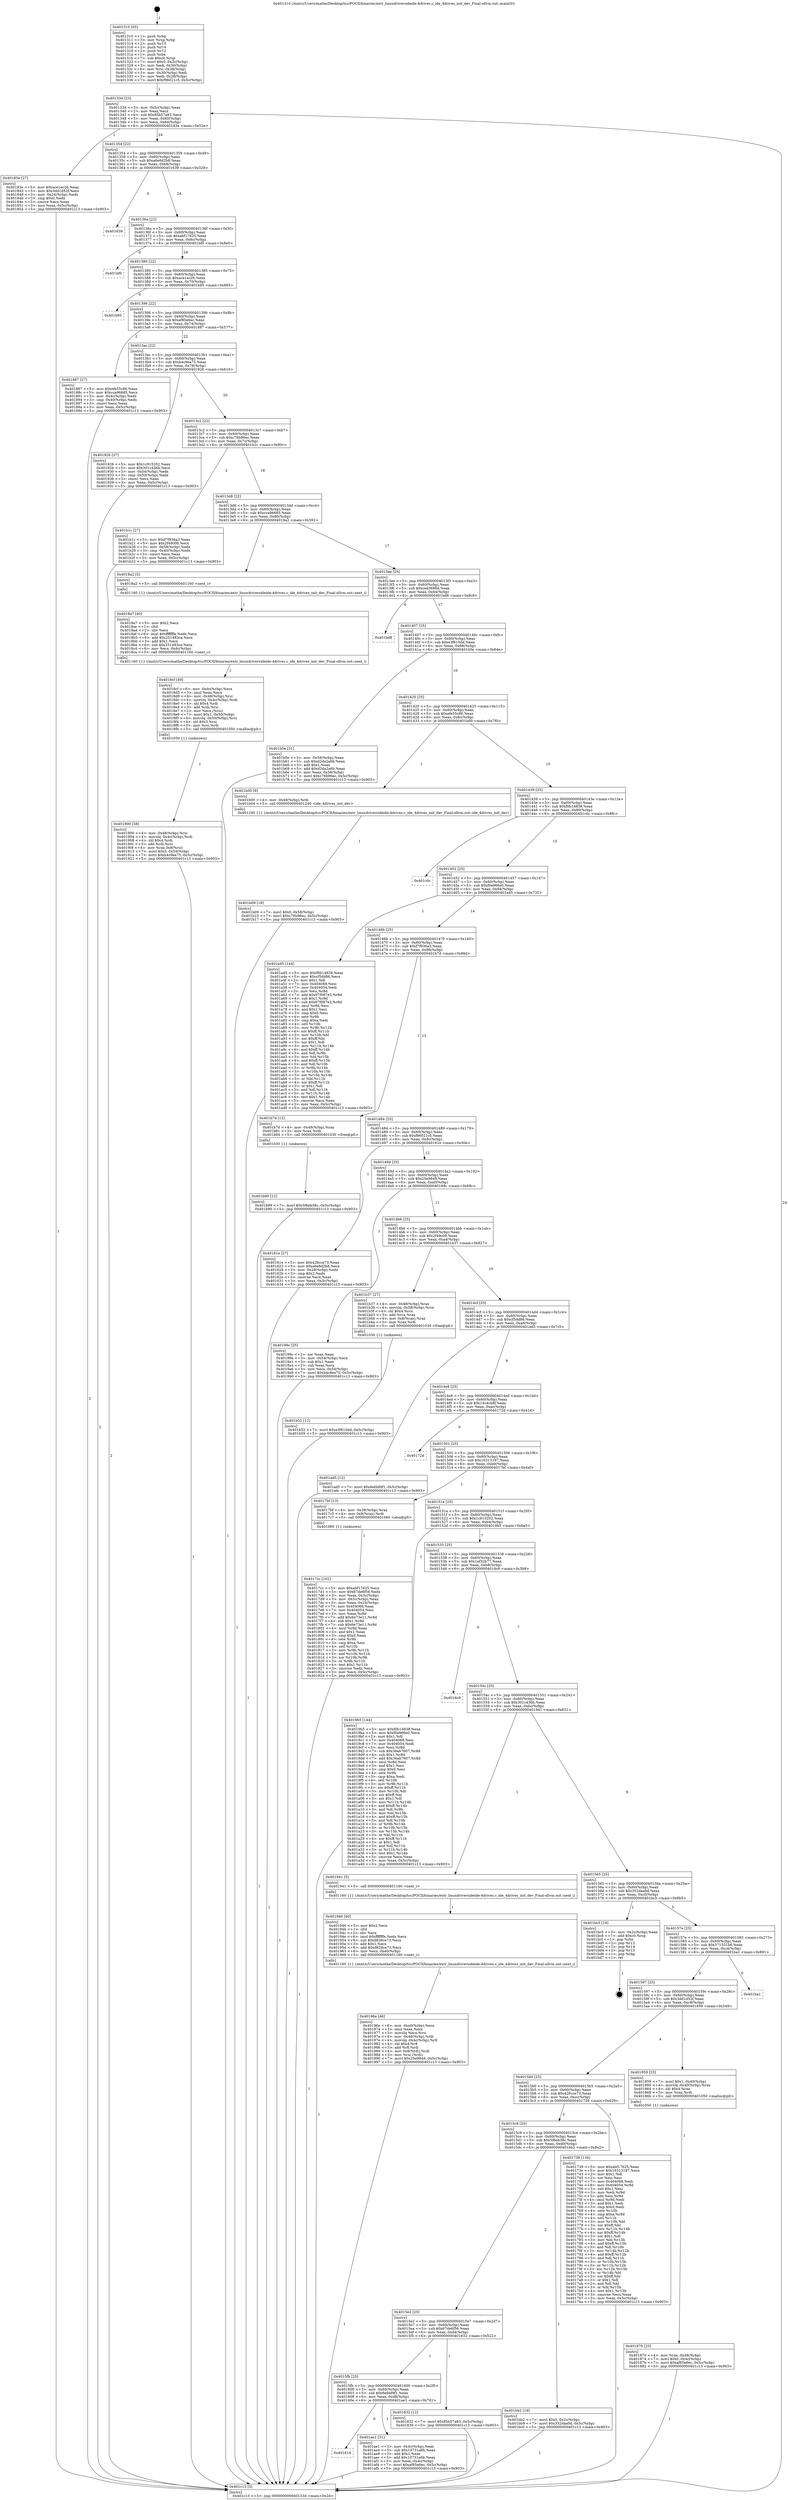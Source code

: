 digraph "0x401310" {
  label = "0x401310 (/mnt/c/Users/mathe/Desktop/tcc/POCII/binaries/extr_linuxdriversideide-4drives.c_ide_4drives_init_dev_Final-ollvm.out::main(0))"
  labelloc = "t"
  node[shape=record]

  Entry [label="",width=0.3,height=0.3,shape=circle,fillcolor=black,style=filled]
  "0x40133d" [label="{
     0x40133d [23]\l
     | [instrs]\l
     &nbsp;&nbsp;0x40133d \<+3\>: mov -0x5c(%rbp),%eax\l
     &nbsp;&nbsp;0x401340 \<+2\>: mov %eax,%ecx\l
     &nbsp;&nbsp;0x401342 \<+6\>: sub $0x85b57a83,%ecx\l
     &nbsp;&nbsp;0x401348 \<+3\>: mov %eax,-0x60(%rbp)\l
     &nbsp;&nbsp;0x40134b \<+3\>: mov %ecx,-0x64(%rbp)\l
     &nbsp;&nbsp;0x40134e \<+6\>: je 000000000040183e \<main+0x52e\>\l
  }"]
  "0x40183e" [label="{
     0x40183e [27]\l
     | [instrs]\l
     &nbsp;&nbsp;0x40183e \<+5\>: mov $0xace1ec26,%eax\l
     &nbsp;&nbsp;0x401843 \<+5\>: mov $0x3dd1d52f,%ecx\l
     &nbsp;&nbsp;0x401848 \<+3\>: mov -0x24(%rbp),%edx\l
     &nbsp;&nbsp;0x40184b \<+3\>: cmp $0x0,%edx\l
     &nbsp;&nbsp;0x40184e \<+3\>: cmove %ecx,%eax\l
     &nbsp;&nbsp;0x401851 \<+3\>: mov %eax,-0x5c(%rbp)\l
     &nbsp;&nbsp;0x401854 \<+5\>: jmp 0000000000401c13 \<main+0x903\>\l
  }"]
  "0x401354" [label="{
     0x401354 [22]\l
     | [instrs]\l
     &nbsp;&nbsp;0x401354 \<+5\>: jmp 0000000000401359 \<main+0x49\>\l
     &nbsp;&nbsp;0x401359 \<+3\>: mov -0x60(%rbp),%eax\l
     &nbsp;&nbsp;0x40135c \<+5\>: sub $0xa6e8d2b8,%eax\l
     &nbsp;&nbsp;0x401361 \<+3\>: mov %eax,-0x68(%rbp)\l
     &nbsp;&nbsp;0x401364 \<+6\>: je 0000000000401639 \<main+0x329\>\l
  }"]
  Exit [label="",width=0.3,height=0.3,shape=circle,fillcolor=black,style=filled,peripheries=2]
  "0x401639" [label="{
     0x401639\l
  }", style=dashed]
  "0x40136a" [label="{
     0x40136a [22]\l
     | [instrs]\l
     &nbsp;&nbsp;0x40136a \<+5\>: jmp 000000000040136f \<main+0x5f\>\l
     &nbsp;&nbsp;0x40136f \<+3\>: mov -0x60(%rbp),%eax\l
     &nbsp;&nbsp;0x401372 \<+5\>: sub $0xabf17625,%eax\l
     &nbsp;&nbsp;0x401377 \<+3\>: mov %eax,-0x6c(%rbp)\l
     &nbsp;&nbsp;0x40137a \<+6\>: je 0000000000401bf0 \<main+0x8e0\>\l
  }"]
  "0x401b89" [label="{
     0x401b89 [12]\l
     | [instrs]\l
     &nbsp;&nbsp;0x401b89 \<+7\>: movl $0x5f6eb38c,-0x5c(%rbp)\l
     &nbsp;&nbsp;0x401b90 \<+5\>: jmp 0000000000401c13 \<main+0x903\>\l
  }"]
  "0x401bf0" [label="{
     0x401bf0\l
  }", style=dashed]
  "0x401380" [label="{
     0x401380 [22]\l
     | [instrs]\l
     &nbsp;&nbsp;0x401380 \<+5\>: jmp 0000000000401385 \<main+0x75\>\l
     &nbsp;&nbsp;0x401385 \<+3\>: mov -0x60(%rbp),%eax\l
     &nbsp;&nbsp;0x401388 \<+5\>: sub $0xace1ec26,%eax\l
     &nbsp;&nbsp;0x40138d \<+3\>: mov %eax,-0x70(%rbp)\l
     &nbsp;&nbsp;0x401390 \<+6\>: je 0000000000401b95 \<main+0x885\>\l
  }"]
  "0x401b52" [label="{
     0x401b52 [12]\l
     | [instrs]\l
     &nbsp;&nbsp;0x401b52 \<+7\>: movl $0xe3f610dd,-0x5c(%rbp)\l
     &nbsp;&nbsp;0x401b59 \<+5\>: jmp 0000000000401c13 \<main+0x903\>\l
  }"]
  "0x401b95" [label="{
     0x401b95\l
  }", style=dashed]
  "0x401396" [label="{
     0x401396 [22]\l
     | [instrs]\l
     &nbsp;&nbsp;0x401396 \<+5\>: jmp 000000000040139b \<main+0x8b\>\l
     &nbsp;&nbsp;0x40139b \<+3\>: mov -0x60(%rbp),%eax\l
     &nbsp;&nbsp;0x40139e \<+5\>: sub $0xaf85e6ec,%eax\l
     &nbsp;&nbsp;0x4013a3 \<+3\>: mov %eax,-0x74(%rbp)\l
     &nbsp;&nbsp;0x4013a6 \<+6\>: je 0000000000401887 \<main+0x577\>\l
  }"]
  "0x401b09" [label="{
     0x401b09 [19]\l
     | [instrs]\l
     &nbsp;&nbsp;0x401b09 \<+7\>: movl $0x0,-0x58(%rbp)\l
     &nbsp;&nbsp;0x401b10 \<+7\>: movl $0xc76b96ec,-0x5c(%rbp)\l
     &nbsp;&nbsp;0x401b17 \<+5\>: jmp 0000000000401c13 \<main+0x903\>\l
  }"]
  "0x401887" [label="{
     0x401887 [27]\l
     | [instrs]\l
     &nbsp;&nbsp;0x401887 \<+5\>: mov $0xefe55c86,%eax\l
     &nbsp;&nbsp;0x40188c \<+5\>: mov $0xcca96685,%ecx\l
     &nbsp;&nbsp;0x401891 \<+3\>: mov -0x4c(%rbp),%edx\l
     &nbsp;&nbsp;0x401894 \<+3\>: cmp -0x40(%rbp),%edx\l
     &nbsp;&nbsp;0x401897 \<+3\>: cmovl %ecx,%eax\l
     &nbsp;&nbsp;0x40189a \<+3\>: mov %eax,-0x5c(%rbp)\l
     &nbsp;&nbsp;0x40189d \<+5\>: jmp 0000000000401c13 \<main+0x903\>\l
  }"]
  "0x4013ac" [label="{
     0x4013ac [22]\l
     | [instrs]\l
     &nbsp;&nbsp;0x4013ac \<+5\>: jmp 00000000004013b1 \<main+0xa1\>\l
     &nbsp;&nbsp;0x4013b1 \<+3\>: mov -0x60(%rbp),%eax\l
     &nbsp;&nbsp;0x4013b4 \<+5\>: sub $0xb4c9ea75,%eax\l
     &nbsp;&nbsp;0x4013b9 \<+3\>: mov %eax,-0x78(%rbp)\l
     &nbsp;&nbsp;0x4013bc \<+6\>: je 0000000000401926 \<main+0x616\>\l
  }"]
  "0x401614" [label="{
     0x401614\l
  }", style=dashed]
  "0x401926" [label="{
     0x401926 [27]\l
     | [instrs]\l
     &nbsp;&nbsp;0x401926 \<+5\>: mov $0x1c915202,%eax\l
     &nbsp;&nbsp;0x40192b \<+5\>: mov $0x301c436b,%ecx\l
     &nbsp;&nbsp;0x401930 \<+3\>: mov -0x54(%rbp),%edx\l
     &nbsp;&nbsp;0x401933 \<+3\>: cmp -0x50(%rbp),%edx\l
     &nbsp;&nbsp;0x401936 \<+3\>: cmovl %ecx,%eax\l
     &nbsp;&nbsp;0x401939 \<+3\>: mov %eax,-0x5c(%rbp)\l
     &nbsp;&nbsp;0x40193c \<+5\>: jmp 0000000000401c13 \<main+0x903\>\l
  }"]
  "0x4013c2" [label="{
     0x4013c2 [22]\l
     | [instrs]\l
     &nbsp;&nbsp;0x4013c2 \<+5\>: jmp 00000000004013c7 \<main+0xb7\>\l
     &nbsp;&nbsp;0x4013c7 \<+3\>: mov -0x60(%rbp),%eax\l
     &nbsp;&nbsp;0x4013ca \<+5\>: sub $0xc76b96ec,%eax\l
     &nbsp;&nbsp;0x4013cf \<+3\>: mov %eax,-0x7c(%rbp)\l
     &nbsp;&nbsp;0x4013d2 \<+6\>: je 0000000000401b1c \<main+0x80c\>\l
  }"]
  "0x401ae1" [label="{
     0x401ae1 [31]\l
     | [instrs]\l
     &nbsp;&nbsp;0x401ae1 \<+3\>: mov -0x4c(%rbp),%eax\l
     &nbsp;&nbsp;0x401ae4 \<+5\>: sub $0x10731a6b,%eax\l
     &nbsp;&nbsp;0x401ae9 \<+3\>: add $0x1,%eax\l
     &nbsp;&nbsp;0x401aec \<+5\>: add $0x10731a6b,%eax\l
     &nbsp;&nbsp;0x401af1 \<+3\>: mov %eax,-0x4c(%rbp)\l
     &nbsp;&nbsp;0x401af4 \<+7\>: movl $0xaf85e6ec,-0x5c(%rbp)\l
     &nbsp;&nbsp;0x401afb \<+5\>: jmp 0000000000401c13 \<main+0x903\>\l
  }"]
  "0x401b1c" [label="{
     0x401b1c [27]\l
     | [instrs]\l
     &nbsp;&nbsp;0x401b1c \<+5\>: mov $0xf7f936a3,%eax\l
     &nbsp;&nbsp;0x401b21 \<+5\>: mov $0x2f49c08,%ecx\l
     &nbsp;&nbsp;0x401b26 \<+3\>: mov -0x58(%rbp),%edx\l
     &nbsp;&nbsp;0x401b29 \<+3\>: cmp -0x40(%rbp),%edx\l
     &nbsp;&nbsp;0x401b2c \<+3\>: cmovl %ecx,%eax\l
     &nbsp;&nbsp;0x401b2f \<+3\>: mov %eax,-0x5c(%rbp)\l
     &nbsp;&nbsp;0x401b32 \<+5\>: jmp 0000000000401c13 \<main+0x903\>\l
  }"]
  "0x4013d8" [label="{
     0x4013d8 [22]\l
     | [instrs]\l
     &nbsp;&nbsp;0x4013d8 \<+5\>: jmp 00000000004013dd \<main+0xcd\>\l
     &nbsp;&nbsp;0x4013dd \<+3\>: mov -0x60(%rbp),%eax\l
     &nbsp;&nbsp;0x4013e0 \<+5\>: sub $0xcca96685,%eax\l
     &nbsp;&nbsp;0x4013e5 \<+3\>: mov %eax,-0x80(%rbp)\l
     &nbsp;&nbsp;0x4013e8 \<+6\>: je 00000000004018a2 \<main+0x592\>\l
  }"]
  "0x40196e" [label="{
     0x40196e [46]\l
     | [instrs]\l
     &nbsp;&nbsp;0x40196e \<+6\>: mov -0xe0(%rbp),%ecx\l
     &nbsp;&nbsp;0x401974 \<+3\>: imul %eax,%ecx\l
     &nbsp;&nbsp;0x401977 \<+3\>: movslq %ecx,%rsi\l
     &nbsp;&nbsp;0x40197a \<+4\>: mov -0x48(%rbp),%rdi\l
     &nbsp;&nbsp;0x40197e \<+4\>: movslq -0x4c(%rbp),%r8\l
     &nbsp;&nbsp;0x401982 \<+4\>: shl $0x4,%r8\l
     &nbsp;&nbsp;0x401986 \<+3\>: add %r8,%rdi\l
     &nbsp;&nbsp;0x401989 \<+4\>: mov 0x8(%rdi),%rdi\l
     &nbsp;&nbsp;0x40198d \<+3\>: mov %rsi,(%rdi)\l
     &nbsp;&nbsp;0x401990 \<+7\>: movl $0x25e9849,-0x5c(%rbp)\l
     &nbsp;&nbsp;0x401997 \<+5\>: jmp 0000000000401c13 \<main+0x903\>\l
  }"]
  "0x4018a2" [label="{
     0x4018a2 [5]\l
     | [instrs]\l
     &nbsp;&nbsp;0x4018a2 \<+5\>: call 0000000000401160 \<next_i\>\l
     | [calls]\l
     &nbsp;&nbsp;0x401160 \{1\} (/mnt/c/Users/mathe/Desktop/tcc/POCII/binaries/extr_linuxdriversideide-4drives.c_ide_4drives_init_dev_Final-ollvm.out::next_i)\l
  }"]
  "0x4013ee" [label="{
     0x4013ee [25]\l
     | [instrs]\l
     &nbsp;&nbsp;0x4013ee \<+5\>: jmp 00000000004013f3 \<main+0xe3\>\l
     &nbsp;&nbsp;0x4013f3 \<+3\>: mov -0x60(%rbp),%eax\l
     &nbsp;&nbsp;0x4013f6 \<+5\>: sub $0xced3686d,%eax\l
     &nbsp;&nbsp;0x4013fb \<+6\>: mov %eax,-0x84(%rbp)\l
     &nbsp;&nbsp;0x401401 \<+6\>: je 0000000000401bd8 \<main+0x8c8\>\l
  }"]
  "0x401946" [label="{
     0x401946 [40]\l
     | [instrs]\l
     &nbsp;&nbsp;0x401946 \<+5\>: mov $0x2,%ecx\l
     &nbsp;&nbsp;0x40194b \<+1\>: cltd\l
     &nbsp;&nbsp;0x40194c \<+2\>: idiv %ecx\l
     &nbsp;&nbsp;0x40194e \<+6\>: imul $0xfffffffe,%edx,%ecx\l
     &nbsp;&nbsp;0x401954 \<+6\>: sub $0xd826ce73,%ecx\l
     &nbsp;&nbsp;0x40195a \<+3\>: add $0x1,%ecx\l
     &nbsp;&nbsp;0x40195d \<+6\>: add $0xd826ce73,%ecx\l
     &nbsp;&nbsp;0x401963 \<+6\>: mov %ecx,-0xe0(%rbp)\l
     &nbsp;&nbsp;0x401969 \<+5\>: call 0000000000401160 \<next_i\>\l
     | [calls]\l
     &nbsp;&nbsp;0x401160 \{1\} (/mnt/c/Users/mathe/Desktop/tcc/POCII/binaries/extr_linuxdriversideide-4drives.c_ide_4drives_init_dev_Final-ollvm.out::next_i)\l
  }"]
  "0x401bd8" [label="{
     0x401bd8\l
  }", style=dashed]
  "0x401407" [label="{
     0x401407 [25]\l
     | [instrs]\l
     &nbsp;&nbsp;0x401407 \<+5\>: jmp 000000000040140c \<main+0xfc\>\l
     &nbsp;&nbsp;0x40140c \<+3\>: mov -0x60(%rbp),%eax\l
     &nbsp;&nbsp;0x40140f \<+5\>: sub $0xe3f610dd,%eax\l
     &nbsp;&nbsp;0x401414 \<+6\>: mov %eax,-0x88(%rbp)\l
     &nbsp;&nbsp;0x40141a \<+6\>: je 0000000000401b5e \<main+0x84e\>\l
  }"]
  "0x401900" [label="{
     0x401900 [38]\l
     | [instrs]\l
     &nbsp;&nbsp;0x401900 \<+4\>: mov -0x48(%rbp),%rsi\l
     &nbsp;&nbsp;0x401904 \<+4\>: movslq -0x4c(%rbp),%rdi\l
     &nbsp;&nbsp;0x401908 \<+4\>: shl $0x4,%rdi\l
     &nbsp;&nbsp;0x40190c \<+3\>: add %rdi,%rsi\l
     &nbsp;&nbsp;0x40190f \<+4\>: mov %rax,0x8(%rsi)\l
     &nbsp;&nbsp;0x401913 \<+7\>: movl $0x0,-0x54(%rbp)\l
     &nbsp;&nbsp;0x40191a \<+7\>: movl $0xb4c9ea75,-0x5c(%rbp)\l
     &nbsp;&nbsp;0x401921 \<+5\>: jmp 0000000000401c13 \<main+0x903\>\l
  }"]
  "0x401b5e" [label="{
     0x401b5e [31]\l
     | [instrs]\l
     &nbsp;&nbsp;0x401b5e \<+3\>: mov -0x58(%rbp),%eax\l
     &nbsp;&nbsp;0x401b61 \<+5\>: sub $0xd2da2a6b,%eax\l
     &nbsp;&nbsp;0x401b66 \<+3\>: add $0x1,%eax\l
     &nbsp;&nbsp;0x401b69 \<+5\>: add $0xd2da2a6b,%eax\l
     &nbsp;&nbsp;0x401b6e \<+3\>: mov %eax,-0x58(%rbp)\l
     &nbsp;&nbsp;0x401b71 \<+7\>: movl $0xc76b96ec,-0x5c(%rbp)\l
     &nbsp;&nbsp;0x401b78 \<+5\>: jmp 0000000000401c13 \<main+0x903\>\l
  }"]
  "0x401420" [label="{
     0x401420 [25]\l
     | [instrs]\l
     &nbsp;&nbsp;0x401420 \<+5\>: jmp 0000000000401425 \<main+0x115\>\l
     &nbsp;&nbsp;0x401425 \<+3\>: mov -0x60(%rbp),%eax\l
     &nbsp;&nbsp;0x401428 \<+5\>: sub $0xefe55c86,%eax\l
     &nbsp;&nbsp;0x40142d \<+6\>: mov %eax,-0x8c(%rbp)\l
     &nbsp;&nbsp;0x401433 \<+6\>: je 0000000000401b00 \<main+0x7f0\>\l
  }"]
  "0x4018cf" [label="{
     0x4018cf [49]\l
     | [instrs]\l
     &nbsp;&nbsp;0x4018cf \<+6\>: mov -0xdc(%rbp),%ecx\l
     &nbsp;&nbsp;0x4018d5 \<+3\>: imul %eax,%ecx\l
     &nbsp;&nbsp;0x4018d8 \<+4\>: mov -0x48(%rbp),%rsi\l
     &nbsp;&nbsp;0x4018dc \<+4\>: movslq -0x4c(%rbp),%rdi\l
     &nbsp;&nbsp;0x4018e0 \<+4\>: shl $0x4,%rdi\l
     &nbsp;&nbsp;0x4018e4 \<+3\>: add %rdi,%rsi\l
     &nbsp;&nbsp;0x4018e7 \<+2\>: mov %ecx,(%rsi)\l
     &nbsp;&nbsp;0x4018e9 \<+7\>: movl $0x1,-0x50(%rbp)\l
     &nbsp;&nbsp;0x4018f0 \<+4\>: movslq -0x50(%rbp),%rsi\l
     &nbsp;&nbsp;0x4018f4 \<+4\>: shl $0x3,%rsi\l
     &nbsp;&nbsp;0x4018f8 \<+3\>: mov %rsi,%rdi\l
     &nbsp;&nbsp;0x4018fb \<+5\>: call 0000000000401050 \<malloc@plt\>\l
     | [calls]\l
     &nbsp;&nbsp;0x401050 \{1\} (unknown)\l
  }"]
  "0x401b00" [label="{
     0x401b00 [9]\l
     | [instrs]\l
     &nbsp;&nbsp;0x401b00 \<+4\>: mov -0x48(%rbp),%rdi\l
     &nbsp;&nbsp;0x401b04 \<+5\>: call 0000000000401240 \<ide_4drives_init_dev\>\l
     | [calls]\l
     &nbsp;&nbsp;0x401240 \{1\} (/mnt/c/Users/mathe/Desktop/tcc/POCII/binaries/extr_linuxdriversideide-4drives.c_ide_4drives_init_dev_Final-ollvm.out::ide_4drives_init_dev)\l
  }"]
  "0x401439" [label="{
     0x401439 [25]\l
     | [instrs]\l
     &nbsp;&nbsp;0x401439 \<+5\>: jmp 000000000040143e \<main+0x12e\>\l
     &nbsp;&nbsp;0x40143e \<+3\>: mov -0x60(%rbp),%eax\l
     &nbsp;&nbsp;0x401441 \<+5\>: sub $0xf0b14838,%eax\l
     &nbsp;&nbsp;0x401446 \<+6\>: mov %eax,-0x90(%rbp)\l
     &nbsp;&nbsp;0x40144c \<+6\>: je 0000000000401c0c \<main+0x8fc\>\l
  }"]
  "0x4018a7" [label="{
     0x4018a7 [40]\l
     | [instrs]\l
     &nbsp;&nbsp;0x4018a7 \<+5\>: mov $0x2,%ecx\l
     &nbsp;&nbsp;0x4018ac \<+1\>: cltd\l
     &nbsp;&nbsp;0x4018ad \<+2\>: idiv %ecx\l
     &nbsp;&nbsp;0x4018af \<+6\>: imul $0xfffffffe,%edx,%ecx\l
     &nbsp;&nbsp;0x4018b5 \<+6\>: add $0x251483ca,%ecx\l
     &nbsp;&nbsp;0x4018bb \<+3\>: add $0x1,%ecx\l
     &nbsp;&nbsp;0x4018be \<+6\>: sub $0x251483ca,%ecx\l
     &nbsp;&nbsp;0x4018c4 \<+6\>: mov %ecx,-0xdc(%rbp)\l
     &nbsp;&nbsp;0x4018ca \<+5\>: call 0000000000401160 \<next_i\>\l
     | [calls]\l
     &nbsp;&nbsp;0x401160 \{1\} (/mnt/c/Users/mathe/Desktop/tcc/POCII/binaries/extr_linuxdriversideide-4drives.c_ide_4drives_init_dev_Final-ollvm.out::next_i)\l
  }"]
  "0x401c0c" [label="{
     0x401c0c\l
  }", style=dashed]
  "0x401452" [label="{
     0x401452 [25]\l
     | [instrs]\l
     &nbsp;&nbsp;0x401452 \<+5\>: jmp 0000000000401457 \<main+0x147\>\l
     &nbsp;&nbsp;0x401457 \<+3\>: mov -0x60(%rbp),%eax\l
     &nbsp;&nbsp;0x40145a \<+5\>: sub $0xf0e966e0,%eax\l
     &nbsp;&nbsp;0x40145f \<+6\>: mov %eax,-0x94(%rbp)\l
     &nbsp;&nbsp;0x401465 \<+6\>: je 0000000000401a45 \<main+0x735\>\l
  }"]
  "0x401870" [label="{
     0x401870 [23]\l
     | [instrs]\l
     &nbsp;&nbsp;0x401870 \<+4\>: mov %rax,-0x48(%rbp)\l
     &nbsp;&nbsp;0x401874 \<+7\>: movl $0x0,-0x4c(%rbp)\l
     &nbsp;&nbsp;0x40187b \<+7\>: movl $0xaf85e6ec,-0x5c(%rbp)\l
     &nbsp;&nbsp;0x401882 \<+5\>: jmp 0000000000401c13 \<main+0x903\>\l
  }"]
  "0x401a45" [label="{
     0x401a45 [144]\l
     | [instrs]\l
     &nbsp;&nbsp;0x401a45 \<+5\>: mov $0xf0b14838,%eax\l
     &nbsp;&nbsp;0x401a4a \<+5\>: mov $0xcf5dd86,%ecx\l
     &nbsp;&nbsp;0x401a4f \<+2\>: mov $0x1,%dl\l
     &nbsp;&nbsp;0x401a51 \<+7\>: mov 0x404068,%esi\l
     &nbsp;&nbsp;0x401a58 \<+7\>: mov 0x404054,%edi\l
     &nbsp;&nbsp;0x401a5f \<+3\>: mov %esi,%r8d\l
     &nbsp;&nbsp;0x401a62 \<+7\>: add $0x97f087e3,%r8d\l
     &nbsp;&nbsp;0x401a69 \<+4\>: sub $0x1,%r8d\l
     &nbsp;&nbsp;0x401a6d \<+7\>: sub $0x97f087e3,%r8d\l
     &nbsp;&nbsp;0x401a74 \<+4\>: imul %r8d,%esi\l
     &nbsp;&nbsp;0x401a78 \<+3\>: and $0x1,%esi\l
     &nbsp;&nbsp;0x401a7b \<+3\>: cmp $0x0,%esi\l
     &nbsp;&nbsp;0x401a7e \<+4\>: sete %r9b\l
     &nbsp;&nbsp;0x401a82 \<+3\>: cmp $0xa,%edi\l
     &nbsp;&nbsp;0x401a85 \<+4\>: setl %r10b\l
     &nbsp;&nbsp;0x401a89 \<+3\>: mov %r9b,%r11b\l
     &nbsp;&nbsp;0x401a8c \<+4\>: xor $0xff,%r11b\l
     &nbsp;&nbsp;0x401a90 \<+3\>: mov %r10b,%bl\l
     &nbsp;&nbsp;0x401a93 \<+3\>: xor $0xff,%bl\l
     &nbsp;&nbsp;0x401a96 \<+3\>: xor $0x1,%dl\l
     &nbsp;&nbsp;0x401a99 \<+3\>: mov %r11b,%r14b\l
     &nbsp;&nbsp;0x401a9c \<+4\>: and $0xff,%r14b\l
     &nbsp;&nbsp;0x401aa0 \<+3\>: and %dl,%r9b\l
     &nbsp;&nbsp;0x401aa3 \<+3\>: mov %bl,%r15b\l
     &nbsp;&nbsp;0x401aa6 \<+4\>: and $0xff,%r15b\l
     &nbsp;&nbsp;0x401aaa \<+3\>: and %dl,%r10b\l
     &nbsp;&nbsp;0x401aad \<+3\>: or %r9b,%r14b\l
     &nbsp;&nbsp;0x401ab0 \<+3\>: or %r10b,%r15b\l
     &nbsp;&nbsp;0x401ab3 \<+3\>: xor %r15b,%r14b\l
     &nbsp;&nbsp;0x401ab6 \<+3\>: or %bl,%r11b\l
     &nbsp;&nbsp;0x401ab9 \<+4\>: xor $0xff,%r11b\l
     &nbsp;&nbsp;0x401abd \<+3\>: or $0x1,%dl\l
     &nbsp;&nbsp;0x401ac0 \<+3\>: and %dl,%r11b\l
     &nbsp;&nbsp;0x401ac3 \<+3\>: or %r11b,%r14b\l
     &nbsp;&nbsp;0x401ac6 \<+4\>: test $0x1,%r14b\l
     &nbsp;&nbsp;0x401aca \<+3\>: cmovne %ecx,%eax\l
     &nbsp;&nbsp;0x401acd \<+3\>: mov %eax,-0x5c(%rbp)\l
     &nbsp;&nbsp;0x401ad0 \<+5\>: jmp 0000000000401c13 \<main+0x903\>\l
  }"]
  "0x40146b" [label="{
     0x40146b [25]\l
     | [instrs]\l
     &nbsp;&nbsp;0x40146b \<+5\>: jmp 0000000000401470 \<main+0x160\>\l
     &nbsp;&nbsp;0x401470 \<+3\>: mov -0x60(%rbp),%eax\l
     &nbsp;&nbsp;0x401473 \<+5\>: sub $0xf7f936a3,%eax\l
     &nbsp;&nbsp;0x401478 \<+6\>: mov %eax,-0x98(%rbp)\l
     &nbsp;&nbsp;0x40147e \<+6\>: je 0000000000401b7d \<main+0x86d\>\l
  }"]
  "0x4015fb" [label="{
     0x4015fb [25]\l
     | [instrs]\l
     &nbsp;&nbsp;0x4015fb \<+5\>: jmp 0000000000401600 \<main+0x2f0\>\l
     &nbsp;&nbsp;0x401600 \<+3\>: mov -0x60(%rbp),%eax\l
     &nbsp;&nbsp;0x401603 \<+5\>: sub $0x6efdd9f1,%eax\l
     &nbsp;&nbsp;0x401608 \<+6\>: mov %eax,-0xd8(%rbp)\l
     &nbsp;&nbsp;0x40160e \<+6\>: je 0000000000401ae1 \<main+0x7d1\>\l
  }"]
  "0x401b7d" [label="{
     0x401b7d [12]\l
     | [instrs]\l
     &nbsp;&nbsp;0x401b7d \<+4\>: mov -0x48(%rbp),%rax\l
     &nbsp;&nbsp;0x401b81 \<+3\>: mov %rax,%rdi\l
     &nbsp;&nbsp;0x401b84 \<+5\>: call 0000000000401030 \<free@plt\>\l
     | [calls]\l
     &nbsp;&nbsp;0x401030 \{1\} (unknown)\l
  }"]
  "0x401484" [label="{
     0x401484 [25]\l
     | [instrs]\l
     &nbsp;&nbsp;0x401484 \<+5\>: jmp 0000000000401489 \<main+0x179\>\l
     &nbsp;&nbsp;0x401489 \<+3\>: mov -0x60(%rbp),%eax\l
     &nbsp;&nbsp;0x40148c \<+5\>: sub $0xf96021c5,%eax\l
     &nbsp;&nbsp;0x401491 \<+6\>: mov %eax,-0x9c(%rbp)\l
     &nbsp;&nbsp;0x401497 \<+6\>: je 000000000040161e \<main+0x30e\>\l
  }"]
  "0x401832" [label="{
     0x401832 [12]\l
     | [instrs]\l
     &nbsp;&nbsp;0x401832 \<+7\>: movl $0x85b57a83,-0x5c(%rbp)\l
     &nbsp;&nbsp;0x401839 \<+5\>: jmp 0000000000401c13 \<main+0x903\>\l
  }"]
  "0x40161e" [label="{
     0x40161e [27]\l
     | [instrs]\l
     &nbsp;&nbsp;0x40161e \<+5\>: mov $0x426cce73,%eax\l
     &nbsp;&nbsp;0x401623 \<+5\>: mov $0xa6e8d2b8,%ecx\l
     &nbsp;&nbsp;0x401628 \<+3\>: mov -0x28(%rbp),%edx\l
     &nbsp;&nbsp;0x40162b \<+3\>: cmp $0x2,%edx\l
     &nbsp;&nbsp;0x40162e \<+3\>: cmovne %ecx,%eax\l
     &nbsp;&nbsp;0x401631 \<+3\>: mov %eax,-0x5c(%rbp)\l
     &nbsp;&nbsp;0x401634 \<+5\>: jmp 0000000000401c13 \<main+0x903\>\l
  }"]
  "0x40149d" [label="{
     0x40149d [25]\l
     | [instrs]\l
     &nbsp;&nbsp;0x40149d \<+5\>: jmp 00000000004014a2 \<main+0x192\>\l
     &nbsp;&nbsp;0x4014a2 \<+3\>: mov -0x60(%rbp),%eax\l
     &nbsp;&nbsp;0x4014a5 \<+5\>: sub $0x25e9849,%eax\l
     &nbsp;&nbsp;0x4014aa \<+6\>: mov %eax,-0xa0(%rbp)\l
     &nbsp;&nbsp;0x4014b0 \<+6\>: je 000000000040199c \<main+0x68c\>\l
  }"]
  "0x401c13" [label="{
     0x401c13 [5]\l
     | [instrs]\l
     &nbsp;&nbsp;0x401c13 \<+5\>: jmp 000000000040133d \<main+0x2d\>\l
  }"]
  "0x401310" [label="{
     0x401310 [45]\l
     | [instrs]\l
     &nbsp;&nbsp;0x401310 \<+1\>: push %rbp\l
     &nbsp;&nbsp;0x401311 \<+3\>: mov %rsp,%rbp\l
     &nbsp;&nbsp;0x401314 \<+2\>: push %r15\l
     &nbsp;&nbsp;0x401316 \<+2\>: push %r14\l
     &nbsp;&nbsp;0x401318 \<+2\>: push %r12\l
     &nbsp;&nbsp;0x40131a \<+1\>: push %rbx\l
     &nbsp;&nbsp;0x40131b \<+7\>: sub $0xc0,%rsp\l
     &nbsp;&nbsp;0x401322 \<+7\>: movl $0x0,-0x2c(%rbp)\l
     &nbsp;&nbsp;0x401329 \<+3\>: mov %edi,-0x30(%rbp)\l
     &nbsp;&nbsp;0x40132c \<+4\>: mov %rsi,-0x38(%rbp)\l
     &nbsp;&nbsp;0x401330 \<+3\>: mov -0x30(%rbp),%edi\l
     &nbsp;&nbsp;0x401333 \<+3\>: mov %edi,-0x28(%rbp)\l
     &nbsp;&nbsp;0x401336 \<+7\>: movl $0xf96021c5,-0x5c(%rbp)\l
  }"]
  "0x4015e2" [label="{
     0x4015e2 [25]\l
     | [instrs]\l
     &nbsp;&nbsp;0x4015e2 \<+5\>: jmp 00000000004015e7 \<main+0x2d7\>\l
     &nbsp;&nbsp;0x4015e7 \<+3\>: mov -0x60(%rbp),%eax\l
     &nbsp;&nbsp;0x4015ea \<+5\>: sub $0x67de6f56,%eax\l
     &nbsp;&nbsp;0x4015ef \<+6\>: mov %eax,-0xd4(%rbp)\l
     &nbsp;&nbsp;0x4015f5 \<+6\>: je 0000000000401832 \<main+0x522\>\l
  }"]
  "0x40199c" [label="{
     0x40199c [25]\l
     | [instrs]\l
     &nbsp;&nbsp;0x40199c \<+2\>: xor %eax,%eax\l
     &nbsp;&nbsp;0x40199e \<+3\>: mov -0x54(%rbp),%ecx\l
     &nbsp;&nbsp;0x4019a1 \<+3\>: sub $0x1,%eax\l
     &nbsp;&nbsp;0x4019a4 \<+2\>: sub %eax,%ecx\l
     &nbsp;&nbsp;0x4019a6 \<+3\>: mov %ecx,-0x54(%rbp)\l
     &nbsp;&nbsp;0x4019a9 \<+7\>: movl $0xb4c9ea75,-0x5c(%rbp)\l
     &nbsp;&nbsp;0x4019b0 \<+5\>: jmp 0000000000401c13 \<main+0x903\>\l
  }"]
  "0x4014b6" [label="{
     0x4014b6 [25]\l
     | [instrs]\l
     &nbsp;&nbsp;0x4014b6 \<+5\>: jmp 00000000004014bb \<main+0x1ab\>\l
     &nbsp;&nbsp;0x4014bb \<+3\>: mov -0x60(%rbp),%eax\l
     &nbsp;&nbsp;0x4014be \<+5\>: sub $0x2f49c08,%eax\l
     &nbsp;&nbsp;0x4014c3 \<+6\>: mov %eax,-0xa4(%rbp)\l
     &nbsp;&nbsp;0x4014c9 \<+6\>: je 0000000000401b37 \<main+0x827\>\l
  }"]
  "0x401bb2" [label="{
     0x401bb2 [19]\l
     | [instrs]\l
     &nbsp;&nbsp;0x401bb2 \<+7\>: movl $0x0,-0x2c(%rbp)\l
     &nbsp;&nbsp;0x401bb9 \<+7\>: movl $0x352daa0d,-0x5c(%rbp)\l
     &nbsp;&nbsp;0x401bc0 \<+5\>: jmp 0000000000401c13 \<main+0x903\>\l
  }"]
  "0x401b37" [label="{
     0x401b37 [27]\l
     | [instrs]\l
     &nbsp;&nbsp;0x401b37 \<+4\>: mov -0x48(%rbp),%rax\l
     &nbsp;&nbsp;0x401b3b \<+4\>: movslq -0x58(%rbp),%rcx\l
     &nbsp;&nbsp;0x401b3f \<+4\>: shl $0x4,%rcx\l
     &nbsp;&nbsp;0x401b43 \<+3\>: add %rcx,%rax\l
     &nbsp;&nbsp;0x401b46 \<+4\>: mov 0x8(%rax),%rax\l
     &nbsp;&nbsp;0x401b4a \<+3\>: mov %rax,%rdi\l
     &nbsp;&nbsp;0x401b4d \<+5\>: call 0000000000401030 \<free@plt\>\l
     | [calls]\l
     &nbsp;&nbsp;0x401030 \{1\} (unknown)\l
  }"]
  "0x4014cf" [label="{
     0x4014cf [25]\l
     | [instrs]\l
     &nbsp;&nbsp;0x4014cf \<+5\>: jmp 00000000004014d4 \<main+0x1c4\>\l
     &nbsp;&nbsp;0x4014d4 \<+3\>: mov -0x60(%rbp),%eax\l
     &nbsp;&nbsp;0x4014d7 \<+5\>: sub $0xcf5dd86,%eax\l
     &nbsp;&nbsp;0x4014dc \<+6\>: mov %eax,-0xa8(%rbp)\l
     &nbsp;&nbsp;0x4014e2 \<+6\>: je 0000000000401ad5 \<main+0x7c5\>\l
  }"]
  "0x4017cc" [label="{
     0x4017cc [102]\l
     | [instrs]\l
     &nbsp;&nbsp;0x4017cc \<+5\>: mov $0xabf17625,%ecx\l
     &nbsp;&nbsp;0x4017d1 \<+5\>: mov $0x67de6f56,%edx\l
     &nbsp;&nbsp;0x4017d6 \<+3\>: mov %eax,-0x3c(%rbp)\l
     &nbsp;&nbsp;0x4017d9 \<+3\>: mov -0x3c(%rbp),%eax\l
     &nbsp;&nbsp;0x4017dc \<+3\>: mov %eax,-0x24(%rbp)\l
     &nbsp;&nbsp;0x4017df \<+7\>: mov 0x404068,%eax\l
     &nbsp;&nbsp;0x4017e6 \<+7\>: mov 0x404054,%esi\l
     &nbsp;&nbsp;0x4017ed \<+3\>: mov %eax,%r8d\l
     &nbsp;&nbsp;0x4017f0 \<+7\>: add $0x6e73e11,%r8d\l
     &nbsp;&nbsp;0x4017f7 \<+4\>: sub $0x1,%r8d\l
     &nbsp;&nbsp;0x4017fb \<+7\>: sub $0x6e73e11,%r8d\l
     &nbsp;&nbsp;0x401802 \<+4\>: imul %r8d,%eax\l
     &nbsp;&nbsp;0x401806 \<+3\>: and $0x1,%eax\l
     &nbsp;&nbsp;0x401809 \<+3\>: cmp $0x0,%eax\l
     &nbsp;&nbsp;0x40180c \<+4\>: sete %r9b\l
     &nbsp;&nbsp;0x401810 \<+3\>: cmp $0xa,%esi\l
     &nbsp;&nbsp;0x401813 \<+4\>: setl %r10b\l
     &nbsp;&nbsp;0x401817 \<+3\>: mov %r9b,%r11b\l
     &nbsp;&nbsp;0x40181a \<+3\>: and %r10b,%r11b\l
     &nbsp;&nbsp;0x40181d \<+3\>: xor %r10b,%r9b\l
     &nbsp;&nbsp;0x401820 \<+3\>: or %r9b,%r11b\l
     &nbsp;&nbsp;0x401823 \<+4\>: test $0x1,%r11b\l
     &nbsp;&nbsp;0x401827 \<+3\>: cmovne %edx,%ecx\l
     &nbsp;&nbsp;0x40182a \<+3\>: mov %ecx,-0x5c(%rbp)\l
     &nbsp;&nbsp;0x40182d \<+5\>: jmp 0000000000401c13 \<main+0x903\>\l
  }"]
  "0x401ad5" [label="{
     0x401ad5 [12]\l
     | [instrs]\l
     &nbsp;&nbsp;0x401ad5 \<+7\>: movl $0x6efdd9f1,-0x5c(%rbp)\l
     &nbsp;&nbsp;0x401adc \<+5\>: jmp 0000000000401c13 \<main+0x903\>\l
  }"]
  "0x4014e8" [label="{
     0x4014e8 [25]\l
     | [instrs]\l
     &nbsp;&nbsp;0x4014e8 \<+5\>: jmp 00000000004014ed \<main+0x1dd\>\l
     &nbsp;&nbsp;0x4014ed \<+3\>: mov -0x60(%rbp),%eax\l
     &nbsp;&nbsp;0x4014f0 \<+5\>: sub $0x14c4cb8f,%eax\l
     &nbsp;&nbsp;0x4014f5 \<+6\>: mov %eax,-0xac(%rbp)\l
     &nbsp;&nbsp;0x4014fb \<+6\>: je 000000000040172d \<main+0x41d\>\l
  }"]
  "0x4015c9" [label="{
     0x4015c9 [25]\l
     | [instrs]\l
     &nbsp;&nbsp;0x4015c9 \<+5\>: jmp 00000000004015ce \<main+0x2be\>\l
     &nbsp;&nbsp;0x4015ce \<+3\>: mov -0x60(%rbp),%eax\l
     &nbsp;&nbsp;0x4015d1 \<+5\>: sub $0x5f6eb38c,%eax\l
     &nbsp;&nbsp;0x4015d6 \<+6\>: mov %eax,-0xd0(%rbp)\l
     &nbsp;&nbsp;0x4015dc \<+6\>: je 0000000000401bb2 \<main+0x8a2\>\l
  }"]
  "0x40172d" [label="{
     0x40172d\l
  }", style=dashed]
  "0x401501" [label="{
     0x401501 [25]\l
     | [instrs]\l
     &nbsp;&nbsp;0x401501 \<+5\>: jmp 0000000000401506 \<main+0x1f6\>\l
     &nbsp;&nbsp;0x401506 \<+3\>: mov -0x60(%rbp),%eax\l
     &nbsp;&nbsp;0x401509 \<+5\>: sub $0x16313197,%eax\l
     &nbsp;&nbsp;0x40150e \<+6\>: mov %eax,-0xb0(%rbp)\l
     &nbsp;&nbsp;0x401514 \<+6\>: je 00000000004017bf \<main+0x4af\>\l
  }"]
  "0x401739" [label="{
     0x401739 [134]\l
     | [instrs]\l
     &nbsp;&nbsp;0x401739 \<+5\>: mov $0xabf17625,%eax\l
     &nbsp;&nbsp;0x40173e \<+5\>: mov $0x16313197,%ecx\l
     &nbsp;&nbsp;0x401743 \<+2\>: mov $0x1,%dl\l
     &nbsp;&nbsp;0x401745 \<+2\>: xor %esi,%esi\l
     &nbsp;&nbsp;0x401747 \<+7\>: mov 0x404068,%edi\l
     &nbsp;&nbsp;0x40174e \<+8\>: mov 0x404054,%r8d\l
     &nbsp;&nbsp;0x401756 \<+3\>: sub $0x1,%esi\l
     &nbsp;&nbsp;0x401759 \<+3\>: mov %edi,%r9d\l
     &nbsp;&nbsp;0x40175c \<+3\>: add %esi,%r9d\l
     &nbsp;&nbsp;0x40175f \<+4\>: imul %r9d,%edi\l
     &nbsp;&nbsp;0x401763 \<+3\>: and $0x1,%edi\l
     &nbsp;&nbsp;0x401766 \<+3\>: cmp $0x0,%edi\l
     &nbsp;&nbsp;0x401769 \<+4\>: sete %r10b\l
     &nbsp;&nbsp;0x40176d \<+4\>: cmp $0xa,%r8d\l
     &nbsp;&nbsp;0x401771 \<+4\>: setl %r11b\l
     &nbsp;&nbsp;0x401775 \<+3\>: mov %r10b,%bl\l
     &nbsp;&nbsp;0x401778 \<+3\>: xor $0xff,%bl\l
     &nbsp;&nbsp;0x40177b \<+3\>: mov %r11b,%r14b\l
     &nbsp;&nbsp;0x40177e \<+4\>: xor $0xff,%r14b\l
     &nbsp;&nbsp;0x401782 \<+3\>: xor $0x1,%dl\l
     &nbsp;&nbsp;0x401785 \<+3\>: mov %bl,%r15b\l
     &nbsp;&nbsp;0x401788 \<+4\>: and $0xff,%r15b\l
     &nbsp;&nbsp;0x40178c \<+3\>: and %dl,%r10b\l
     &nbsp;&nbsp;0x40178f \<+3\>: mov %r14b,%r12b\l
     &nbsp;&nbsp;0x401792 \<+4\>: and $0xff,%r12b\l
     &nbsp;&nbsp;0x401796 \<+3\>: and %dl,%r11b\l
     &nbsp;&nbsp;0x401799 \<+3\>: or %r10b,%r15b\l
     &nbsp;&nbsp;0x40179c \<+3\>: or %r11b,%r12b\l
     &nbsp;&nbsp;0x40179f \<+3\>: xor %r12b,%r15b\l
     &nbsp;&nbsp;0x4017a2 \<+3\>: or %r14b,%bl\l
     &nbsp;&nbsp;0x4017a5 \<+3\>: xor $0xff,%bl\l
     &nbsp;&nbsp;0x4017a8 \<+3\>: or $0x1,%dl\l
     &nbsp;&nbsp;0x4017ab \<+2\>: and %dl,%bl\l
     &nbsp;&nbsp;0x4017ad \<+3\>: or %bl,%r15b\l
     &nbsp;&nbsp;0x4017b0 \<+4\>: test $0x1,%r15b\l
     &nbsp;&nbsp;0x4017b4 \<+3\>: cmovne %ecx,%eax\l
     &nbsp;&nbsp;0x4017b7 \<+3\>: mov %eax,-0x5c(%rbp)\l
     &nbsp;&nbsp;0x4017ba \<+5\>: jmp 0000000000401c13 \<main+0x903\>\l
  }"]
  "0x4017bf" [label="{
     0x4017bf [13]\l
     | [instrs]\l
     &nbsp;&nbsp;0x4017bf \<+4\>: mov -0x38(%rbp),%rax\l
     &nbsp;&nbsp;0x4017c3 \<+4\>: mov 0x8(%rax),%rdi\l
     &nbsp;&nbsp;0x4017c7 \<+5\>: call 0000000000401060 \<atoi@plt\>\l
     | [calls]\l
     &nbsp;&nbsp;0x401060 \{1\} (unknown)\l
  }"]
  "0x40151a" [label="{
     0x40151a [25]\l
     | [instrs]\l
     &nbsp;&nbsp;0x40151a \<+5\>: jmp 000000000040151f \<main+0x20f\>\l
     &nbsp;&nbsp;0x40151f \<+3\>: mov -0x60(%rbp),%eax\l
     &nbsp;&nbsp;0x401522 \<+5\>: sub $0x1c915202,%eax\l
     &nbsp;&nbsp;0x401527 \<+6\>: mov %eax,-0xb4(%rbp)\l
     &nbsp;&nbsp;0x40152d \<+6\>: je 00000000004019b5 \<main+0x6a5\>\l
  }"]
  "0x4015b0" [label="{
     0x4015b0 [25]\l
     | [instrs]\l
     &nbsp;&nbsp;0x4015b0 \<+5\>: jmp 00000000004015b5 \<main+0x2a5\>\l
     &nbsp;&nbsp;0x4015b5 \<+3\>: mov -0x60(%rbp),%eax\l
     &nbsp;&nbsp;0x4015b8 \<+5\>: sub $0x426cce73,%eax\l
     &nbsp;&nbsp;0x4015bd \<+6\>: mov %eax,-0xcc(%rbp)\l
     &nbsp;&nbsp;0x4015c3 \<+6\>: je 0000000000401739 \<main+0x429\>\l
  }"]
  "0x4019b5" [label="{
     0x4019b5 [144]\l
     | [instrs]\l
     &nbsp;&nbsp;0x4019b5 \<+5\>: mov $0xf0b14838,%eax\l
     &nbsp;&nbsp;0x4019ba \<+5\>: mov $0xf0e966e0,%ecx\l
     &nbsp;&nbsp;0x4019bf \<+2\>: mov $0x1,%dl\l
     &nbsp;&nbsp;0x4019c1 \<+7\>: mov 0x404068,%esi\l
     &nbsp;&nbsp;0x4019c8 \<+7\>: mov 0x404054,%edi\l
     &nbsp;&nbsp;0x4019cf \<+3\>: mov %esi,%r8d\l
     &nbsp;&nbsp;0x4019d2 \<+7\>: sub $0x36ab7607,%r8d\l
     &nbsp;&nbsp;0x4019d9 \<+4\>: sub $0x1,%r8d\l
     &nbsp;&nbsp;0x4019dd \<+7\>: add $0x36ab7607,%r8d\l
     &nbsp;&nbsp;0x4019e4 \<+4\>: imul %r8d,%esi\l
     &nbsp;&nbsp;0x4019e8 \<+3\>: and $0x1,%esi\l
     &nbsp;&nbsp;0x4019eb \<+3\>: cmp $0x0,%esi\l
     &nbsp;&nbsp;0x4019ee \<+4\>: sete %r9b\l
     &nbsp;&nbsp;0x4019f2 \<+3\>: cmp $0xa,%edi\l
     &nbsp;&nbsp;0x4019f5 \<+4\>: setl %r10b\l
     &nbsp;&nbsp;0x4019f9 \<+3\>: mov %r9b,%r11b\l
     &nbsp;&nbsp;0x4019fc \<+4\>: xor $0xff,%r11b\l
     &nbsp;&nbsp;0x401a00 \<+3\>: mov %r10b,%bl\l
     &nbsp;&nbsp;0x401a03 \<+3\>: xor $0xff,%bl\l
     &nbsp;&nbsp;0x401a06 \<+3\>: xor $0x1,%dl\l
     &nbsp;&nbsp;0x401a09 \<+3\>: mov %r11b,%r14b\l
     &nbsp;&nbsp;0x401a0c \<+4\>: and $0xff,%r14b\l
     &nbsp;&nbsp;0x401a10 \<+3\>: and %dl,%r9b\l
     &nbsp;&nbsp;0x401a13 \<+3\>: mov %bl,%r15b\l
     &nbsp;&nbsp;0x401a16 \<+4\>: and $0xff,%r15b\l
     &nbsp;&nbsp;0x401a1a \<+3\>: and %dl,%r10b\l
     &nbsp;&nbsp;0x401a1d \<+3\>: or %r9b,%r14b\l
     &nbsp;&nbsp;0x401a20 \<+3\>: or %r10b,%r15b\l
     &nbsp;&nbsp;0x401a23 \<+3\>: xor %r15b,%r14b\l
     &nbsp;&nbsp;0x401a26 \<+3\>: or %bl,%r11b\l
     &nbsp;&nbsp;0x401a29 \<+4\>: xor $0xff,%r11b\l
     &nbsp;&nbsp;0x401a2d \<+3\>: or $0x1,%dl\l
     &nbsp;&nbsp;0x401a30 \<+3\>: and %dl,%r11b\l
     &nbsp;&nbsp;0x401a33 \<+3\>: or %r11b,%r14b\l
     &nbsp;&nbsp;0x401a36 \<+4\>: test $0x1,%r14b\l
     &nbsp;&nbsp;0x401a3a \<+3\>: cmovne %ecx,%eax\l
     &nbsp;&nbsp;0x401a3d \<+3\>: mov %eax,-0x5c(%rbp)\l
     &nbsp;&nbsp;0x401a40 \<+5\>: jmp 0000000000401c13 \<main+0x903\>\l
  }"]
  "0x401533" [label="{
     0x401533 [25]\l
     | [instrs]\l
     &nbsp;&nbsp;0x401533 \<+5\>: jmp 0000000000401538 \<main+0x228\>\l
     &nbsp;&nbsp;0x401538 \<+3\>: mov -0x60(%rbp),%eax\l
     &nbsp;&nbsp;0x40153b \<+5\>: sub $0x1ef32b77,%eax\l
     &nbsp;&nbsp;0x401540 \<+6\>: mov %eax,-0xb8(%rbp)\l
     &nbsp;&nbsp;0x401546 \<+6\>: je 00000000004016c9 \<main+0x3b9\>\l
  }"]
  "0x401859" [label="{
     0x401859 [23]\l
     | [instrs]\l
     &nbsp;&nbsp;0x401859 \<+7\>: movl $0x1,-0x40(%rbp)\l
     &nbsp;&nbsp;0x401860 \<+4\>: movslq -0x40(%rbp),%rax\l
     &nbsp;&nbsp;0x401864 \<+4\>: shl $0x4,%rax\l
     &nbsp;&nbsp;0x401868 \<+3\>: mov %rax,%rdi\l
     &nbsp;&nbsp;0x40186b \<+5\>: call 0000000000401050 \<malloc@plt\>\l
     | [calls]\l
     &nbsp;&nbsp;0x401050 \{1\} (unknown)\l
  }"]
  "0x4016c9" [label="{
     0x4016c9\l
  }", style=dashed]
  "0x40154c" [label="{
     0x40154c [25]\l
     | [instrs]\l
     &nbsp;&nbsp;0x40154c \<+5\>: jmp 0000000000401551 \<main+0x241\>\l
     &nbsp;&nbsp;0x401551 \<+3\>: mov -0x60(%rbp),%eax\l
     &nbsp;&nbsp;0x401554 \<+5\>: sub $0x301c436b,%eax\l
     &nbsp;&nbsp;0x401559 \<+6\>: mov %eax,-0xbc(%rbp)\l
     &nbsp;&nbsp;0x40155f \<+6\>: je 0000000000401941 \<main+0x631\>\l
  }"]
  "0x401597" [label="{
     0x401597 [25]\l
     | [instrs]\l
     &nbsp;&nbsp;0x401597 \<+5\>: jmp 000000000040159c \<main+0x28c\>\l
     &nbsp;&nbsp;0x40159c \<+3\>: mov -0x60(%rbp),%eax\l
     &nbsp;&nbsp;0x40159f \<+5\>: sub $0x3dd1d52f,%eax\l
     &nbsp;&nbsp;0x4015a4 \<+6\>: mov %eax,-0xc8(%rbp)\l
     &nbsp;&nbsp;0x4015aa \<+6\>: je 0000000000401859 \<main+0x549\>\l
  }"]
  "0x401941" [label="{
     0x401941 [5]\l
     | [instrs]\l
     &nbsp;&nbsp;0x401941 \<+5\>: call 0000000000401160 \<next_i\>\l
     | [calls]\l
     &nbsp;&nbsp;0x401160 \{1\} (/mnt/c/Users/mathe/Desktop/tcc/POCII/binaries/extr_linuxdriversideide-4drives.c_ide_4drives_init_dev_Final-ollvm.out::next_i)\l
  }"]
  "0x401565" [label="{
     0x401565 [25]\l
     | [instrs]\l
     &nbsp;&nbsp;0x401565 \<+5\>: jmp 000000000040156a \<main+0x25a\>\l
     &nbsp;&nbsp;0x40156a \<+3\>: mov -0x60(%rbp),%eax\l
     &nbsp;&nbsp;0x40156d \<+5\>: sub $0x352daa0d,%eax\l
     &nbsp;&nbsp;0x401572 \<+6\>: mov %eax,-0xc0(%rbp)\l
     &nbsp;&nbsp;0x401578 \<+6\>: je 0000000000401bc5 \<main+0x8b5\>\l
  }"]
  "0x401ba1" [label="{
     0x401ba1\l
  }", style=dashed]
  "0x401bc5" [label="{
     0x401bc5 [19]\l
     | [instrs]\l
     &nbsp;&nbsp;0x401bc5 \<+3\>: mov -0x2c(%rbp),%eax\l
     &nbsp;&nbsp;0x401bc8 \<+7\>: add $0xc0,%rsp\l
     &nbsp;&nbsp;0x401bcf \<+1\>: pop %rbx\l
     &nbsp;&nbsp;0x401bd0 \<+2\>: pop %r12\l
     &nbsp;&nbsp;0x401bd2 \<+2\>: pop %r14\l
     &nbsp;&nbsp;0x401bd4 \<+2\>: pop %r15\l
     &nbsp;&nbsp;0x401bd6 \<+1\>: pop %rbp\l
     &nbsp;&nbsp;0x401bd7 \<+1\>: ret\l
  }"]
  "0x40157e" [label="{
     0x40157e [25]\l
     | [instrs]\l
     &nbsp;&nbsp;0x40157e \<+5\>: jmp 0000000000401583 \<main+0x273\>\l
     &nbsp;&nbsp;0x401583 \<+3\>: mov -0x60(%rbp),%eax\l
     &nbsp;&nbsp;0x401586 \<+5\>: sub $0x371531b8,%eax\l
     &nbsp;&nbsp;0x40158b \<+6\>: mov %eax,-0xc4(%rbp)\l
     &nbsp;&nbsp;0x401591 \<+6\>: je 0000000000401ba1 \<main+0x891\>\l
  }"]
  Entry -> "0x401310" [label=" 1"]
  "0x40133d" -> "0x40183e" [label=" 1"]
  "0x40133d" -> "0x401354" [label=" 24"]
  "0x401bc5" -> Exit [label=" 1"]
  "0x401354" -> "0x401639" [label=" 0"]
  "0x401354" -> "0x40136a" [label=" 24"]
  "0x401bb2" -> "0x401c13" [label=" 1"]
  "0x40136a" -> "0x401bf0" [label=" 0"]
  "0x40136a" -> "0x401380" [label=" 24"]
  "0x401b89" -> "0x401c13" [label=" 1"]
  "0x401380" -> "0x401b95" [label=" 0"]
  "0x401380" -> "0x401396" [label=" 24"]
  "0x401b7d" -> "0x401b89" [label=" 1"]
  "0x401396" -> "0x401887" [label=" 2"]
  "0x401396" -> "0x4013ac" [label=" 22"]
  "0x401b5e" -> "0x401c13" [label=" 1"]
  "0x4013ac" -> "0x401926" [label=" 2"]
  "0x4013ac" -> "0x4013c2" [label=" 20"]
  "0x401b52" -> "0x401c13" [label=" 1"]
  "0x4013c2" -> "0x401b1c" [label=" 2"]
  "0x4013c2" -> "0x4013d8" [label=" 18"]
  "0x401b37" -> "0x401b52" [label=" 1"]
  "0x4013d8" -> "0x4018a2" [label=" 1"]
  "0x4013d8" -> "0x4013ee" [label=" 17"]
  "0x401b09" -> "0x401c13" [label=" 1"]
  "0x4013ee" -> "0x401bd8" [label=" 0"]
  "0x4013ee" -> "0x401407" [label=" 17"]
  "0x401b00" -> "0x401b09" [label=" 1"]
  "0x401407" -> "0x401b5e" [label=" 1"]
  "0x401407" -> "0x401420" [label=" 16"]
  "0x401ae1" -> "0x401c13" [label=" 1"]
  "0x401420" -> "0x401b00" [label=" 1"]
  "0x401420" -> "0x401439" [label=" 15"]
  "0x4015fb" -> "0x401614" [label=" 0"]
  "0x401439" -> "0x401c0c" [label=" 0"]
  "0x401439" -> "0x401452" [label=" 15"]
  "0x4015fb" -> "0x401ae1" [label=" 1"]
  "0x401452" -> "0x401a45" [label=" 1"]
  "0x401452" -> "0x40146b" [label=" 14"]
  "0x401b1c" -> "0x401c13" [label=" 2"]
  "0x40146b" -> "0x401b7d" [label=" 1"]
  "0x40146b" -> "0x401484" [label=" 13"]
  "0x401ad5" -> "0x401c13" [label=" 1"]
  "0x401484" -> "0x40161e" [label=" 1"]
  "0x401484" -> "0x40149d" [label=" 12"]
  "0x40161e" -> "0x401c13" [label=" 1"]
  "0x401310" -> "0x40133d" [label=" 1"]
  "0x401c13" -> "0x40133d" [label=" 24"]
  "0x401a45" -> "0x401c13" [label=" 1"]
  "0x40149d" -> "0x40199c" [label=" 1"]
  "0x40149d" -> "0x4014b6" [label=" 11"]
  "0x40199c" -> "0x401c13" [label=" 1"]
  "0x4014b6" -> "0x401b37" [label=" 1"]
  "0x4014b6" -> "0x4014cf" [label=" 10"]
  "0x40196e" -> "0x401c13" [label=" 1"]
  "0x4014cf" -> "0x401ad5" [label=" 1"]
  "0x4014cf" -> "0x4014e8" [label=" 9"]
  "0x401941" -> "0x401946" [label=" 1"]
  "0x4014e8" -> "0x40172d" [label=" 0"]
  "0x4014e8" -> "0x401501" [label=" 9"]
  "0x401926" -> "0x401c13" [label=" 2"]
  "0x401501" -> "0x4017bf" [label=" 1"]
  "0x401501" -> "0x40151a" [label=" 8"]
  "0x401900" -> "0x401c13" [label=" 1"]
  "0x40151a" -> "0x4019b5" [label=" 1"]
  "0x40151a" -> "0x401533" [label=" 7"]
  "0x4018a7" -> "0x4018cf" [label=" 1"]
  "0x401533" -> "0x4016c9" [label=" 0"]
  "0x401533" -> "0x40154c" [label=" 7"]
  "0x4018a2" -> "0x4018a7" [label=" 1"]
  "0x40154c" -> "0x401941" [label=" 1"]
  "0x40154c" -> "0x401565" [label=" 6"]
  "0x401870" -> "0x401c13" [label=" 1"]
  "0x401565" -> "0x401bc5" [label=" 1"]
  "0x401565" -> "0x40157e" [label=" 5"]
  "0x401859" -> "0x401870" [label=" 1"]
  "0x40157e" -> "0x401ba1" [label=" 0"]
  "0x40157e" -> "0x401597" [label=" 5"]
  "0x401887" -> "0x401c13" [label=" 2"]
  "0x401597" -> "0x401859" [label=" 1"]
  "0x401597" -> "0x4015b0" [label=" 4"]
  "0x4018cf" -> "0x401900" [label=" 1"]
  "0x4015b0" -> "0x401739" [label=" 1"]
  "0x4015b0" -> "0x4015c9" [label=" 3"]
  "0x401739" -> "0x401c13" [label=" 1"]
  "0x4017bf" -> "0x4017cc" [label=" 1"]
  "0x4017cc" -> "0x401c13" [label=" 1"]
  "0x401946" -> "0x40196e" [label=" 1"]
  "0x4015c9" -> "0x401bb2" [label=" 1"]
  "0x4015c9" -> "0x4015e2" [label=" 2"]
  "0x4019b5" -> "0x401c13" [label=" 1"]
  "0x4015e2" -> "0x401832" [label=" 1"]
  "0x4015e2" -> "0x4015fb" [label=" 1"]
  "0x401832" -> "0x401c13" [label=" 1"]
  "0x40183e" -> "0x401c13" [label=" 1"]
}
